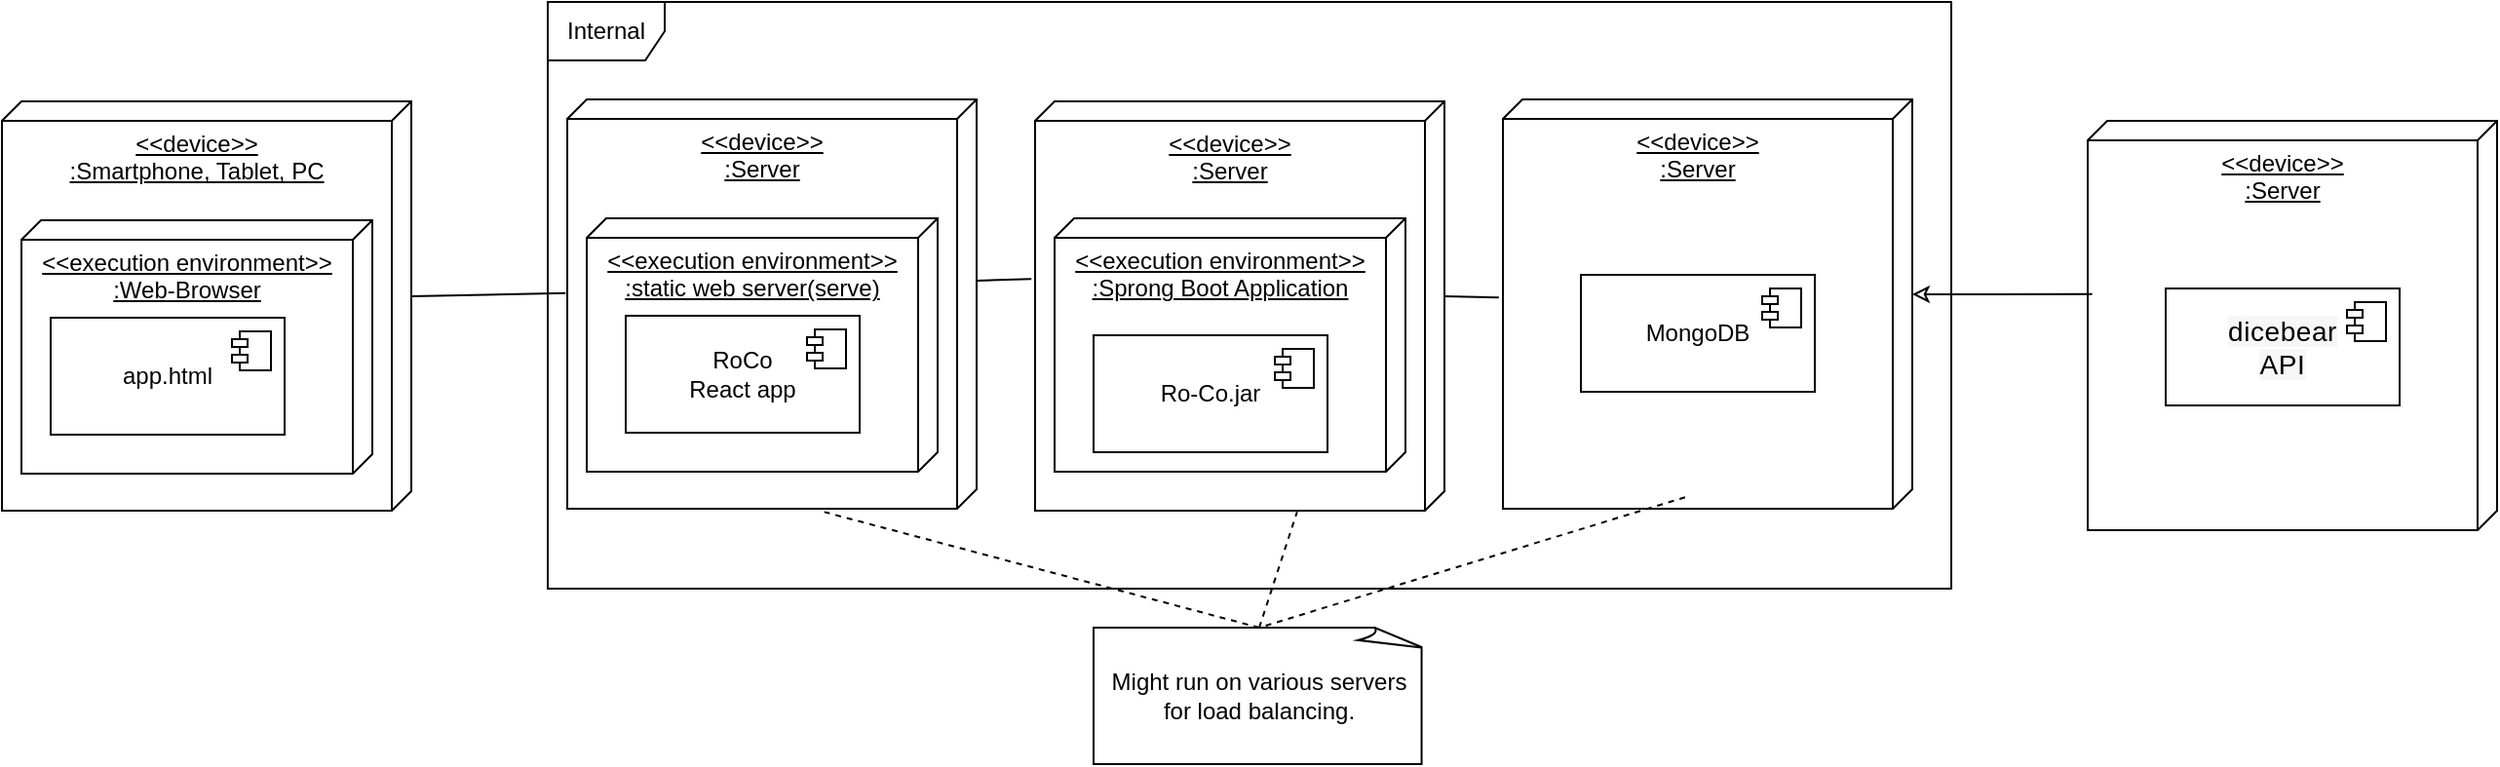 <mxfile version="27.1.6">
  <diagram name="Seite-1" id="WWnLsyigQAAQIWaR-GG6">
    <mxGraphModel dx="2592" dy="961" grid="1" gridSize="10" guides="1" tooltips="1" connect="1" arrows="1" fold="1" page="1" pageScale="1" pageWidth="827" pageHeight="1169" math="0" shadow="0">
      <root>
        <mxCell id="0" />
        <mxCell id="1" parent="0" />
        <mxCell id="mXy3kpWHTt3PuYFZWzsv-1" value="&amp;lt;&amp;lt;device&amp;gt;&amp;gt;&lt;br&gt;:Server" style="verticalAlign=top;align=center;spacingTop=8;spacingLeft=2;spacingRight=12;shape=cube;size=10;direction=south;fontStyle=4;html=1;whiteSpace=wrap;" vertex="1" parent="1">
          <mxGeometry x="110" y="70" width="210" height="210" as="geometry" />
        </mxCell>
        <mxCell id="mXy3kpWHTt3PuYFZWzsv-2" value="&amp;lt;&amp;lt;execution environment&amp;gt;&amp;gt;&lt;br&gt;:Sprong Boot Application" style="verticalAlign=top;align=center;spacingTop=8;spacingLeft=2;spacingRight=12;shape=cube;size=10;direction=south;fontStyle=4;html=1;whiteSpace=wrap;" vertex="1" parent="1">
          <mxGeometry x="120" y="130" width="180" height="130" as="geometry" />
        </mxCell>
        <mxCell id="mXy3kpWHTt3PuYFZWzsv-4" value="Ro-Co.jar" style="html=1;dropTarget=0;whiteSpace=wrap;" vertex="1" parent="1">
          <mxGeometry x="140" y="190" width="120" height="60" as="geometry" />
        </mxCell>
        <mxCell id="mXy3kpWHTt3PuYFZWzsv-5" value="" style="shape=module;jettyWidth=8;jettyHeight=4;" vertex="1" parent="mXy3kpWHTt3PuYFZWzsv-4">
          <mxGeometry x="1" width="20" height="20" relative="1" as="geometry">
            <mxPoint x="-27" y="7" as="offset" />
          </mxGeometry>
        </mxCell>
        <mxCell id="mXy3kpWHTt3PuYFZWzsv-6" value="&amp;lt;&amp;lt;device&amp;gt;&amp;gt;&lt;br&gt;:Server" style="verticalAlign=top;align=center;spacingTop=8;spacingLeft=2;spacingRight=12;shape=cube;size=10;direction=south;fontStyle=4;html=1;whiteSpace=wrap;" vertex="1" parent="1">
          <mxGeometry x="350" y="69" width="210" height="210" as="geometry" />
        </mxCell>
        <mxCell id="mXy3kpWHTt3PuYFZWzsv-7" value="MongoDB" style="html=1;dropTarget=0;whiteSpace=wrap;" vertex="1" parent="1">
          <mxGeometry x="390" y="159" width="120" height="60" as="geometry" />
        </mxCell>
        <mxCell id="mXy3kpWHTt3PuYFZWzsv-8" value="" style="shape=module;jettyWidth=8;jettyHeight=4;" vertex="1" parent="mXy3kpWHTt3PuYFZWzsv-7">
          <mxGeometry x="1" width="20" height="20" relative="1" as="geometry">
            <mxPoint x="-27" y="7" as="offset" />
          </mxGeometry>
        </mxCell>
        <mxCell id="mXy3kpWHTt3PuYFZWzsv-9" value="&amp;lt;&amp;lt;device&amp;gt;&amp;gt;&lt;br&gt;:Server" style="verticalAlign=top;align=center;spacingTop=8;spacingLeft=2;spacingRight=12;shape=cube;size=10;direction=south;fontStyle=4;html=1;whiteSpace=wrap;" vertex="1" parent="1">
          <mxGeometry x="-130" y="69" width="210" height="210" as="geometry" />
        </mxCell>
        <mxCell id="mXy3kpWHTt3PuYFZWzsv-10" value="&amp;lt;&amp;lt;execution environment&amp;gt;&amp;gt;&lt;br&gt;:&lt;span style=&quot;&quot; data-end=&quot;156&quot; data-start=&quot;135&quot;&gt;static web server(serve)&lt;/span&gt;" style="verticalAlign=top;align=center;spacingTop=8;spacingLeft=2;spacingRight=12;shape=cube;size=10;direction=south;fontStyle=4;html=1;whiteSpace=wrap;" vertex="1" parent="1">
          <mxGeometry x="-120" y="130" width="180" height="130" as="geometry" />
        </mxCell>
        <mxCell id="mXy3kpWHTt3PuYFZWzsv-11" value="&amp;lt;&amp;lt;device&amp;gt;&amp;gt;&lt;br&gt;:Smartphone, Tablet, PC" style="verticalAlign=top;align=center;spacingTop=8;spacingLeft=2;spacingRight=12;shape=cube;size=10;direction=south;fontStyle=4;html=1;whiteSpace=wrap;" vertex="1" parent="1">
          <mxGeometry x="-420" y="70" width="210" height="210" as="geometry" />
        </mxCell>
        <mxCell id="mXy3kpWHTt3PuYFZWzsv-12" value="&amp;lt;&amp;lt;execution environment&amp;gt;&amp;gt;&lt;br&gt;:Web-Browser" style="verticalAlign=top;align=center;spacingTop=8;spacingLeft=2;spacingRight=12;shape=cube;size=10;direction=south;fontStyle=4;html=1;whiteSpace=wrap;" vertex="1" parent="1">
          <mxGeometry x="-410" y="131" width="180" height="130" as="geometry" />
        </mxCell>
        <mxCell id="mXy3kpWHTt3PuYFZWzsv-13" value="app.html" style="html=1;dropTarget=0;whiteSpace=wrap;" vertex="1" parent="1">
          <mxGeometry x="-395" y="181" width="120" height="60" as="geometry" />
        </mxCell>
        <mxCell id="mXy3kpWHTt3PuYFZWzsv-14" value="" style="shape=module;jettyWidth=8;jettyHeight=4;" vertex="1" parent="mXy3kpWHTt3PuYFZWzsv-13">
          <mxGeometry x="1" width="20" height="20" relative="1" as="geometry">
            <mxPoint x="-27" y="7" as="offset" />
          </mxGeometry>
        </mxCell>
        <mxCell id="mXy3kpWHTt3PuYFZWzsv-16" style="rounded=0;orthogonalLoop=1;jettySize=auto;html=1;exitX=0;exitY=0;exitDx=100;exitDy=0;exitPerimeter=0;entryX=0.473;entryY=1.004;entryDx=0;entryDy=0;entryPerimeter=0;endArrow=none;startFill=0;" edge="1" parent="1" source="mXy3kpWHTt3PuYFZWzsv-11" target="mXy3kpWHTt3PuYFZWzsv-9">
          <mxGeometry relative="1" as="geometry" />
        </mxCell>
        <mxCell id="mXy3kpWHTt3PuYFZWzsv-17" style="rounded=0;orthogonalLoop=1;jettySize=auto;html=1;exitX=0.443;exitY=0;exitDx=0;exitDy=0;exitPerimeter=0;entryX=0.434;entryY=1.009;entryDx=0;entryDy=0;entryPerimeter=0;endArrow=none;startFill=0;" edge="1" parent="1" source="mXy3kpWHTt3PuYFZWzsv-9" target="mXy3kpWHTt3PuYFZWzsv-1">
          <mxGeometry relative="1" as="geometry">
            <mxPoint x="-130" y="181" as="sourcePoint" />
            <mxPoint x="-106" y="180" as="targetPoint" />
          </mxGeometry>
        </mxCell>
        <mxCell id="mXy3kpWHTt3PuYFZWzsv-18" style="rounded=0;orthogonalLoop=1;jettySize=auto;html=1;exitX=0;exitY=0;exitDx=100;exitDy=0;exitPerimeter=0;entryX=0.484;entryY=1.01;entryDx=0;entryDy=0;entryPerimeter=0;endArrow=none;startFill=0;" edge="1" parent="1" source="mXy3kpWHTt3PuYFZWzsv-1" target="mXy3kpWHTt3PuYFZWzsv-6">
          <mxGeometry relative="1" as="geometry">
            <mxPoint x="100" y="191" as="sourcePoint" />
            <mxPoint x="128" y="190" as="targetPoint" />
          </mxGeometry>
        </mxCell>
        <mxCell id="mXy3kpWHTt3PuYFZWzsv-19" value="Might run on various servers for load balancing." style="whiteSpace=wrap;html=1;shape=mxgraph.basic.document" vertex="1" parent="1">
          <mxGeometry x="140" y="340" width="170" height="70" as="geometry" />
        </mxCell>
        <mxCell id="mXy3kpWHTt3PuYFZWzsv-20" style="rounded=0;orthogonalLoop=1;jettySize=auto;html=1;exitX=0.5;exitY=0;exitDx=0;exitDy=0;exitPerimeter=0;entryX=1.003;entryY=0.36;entryDx=0;entryDy=0;entryPerimeter=0;dashed=1;endArrow=none;startFill=0;" edge="1" parent="1" source="mXy3kpWHTt3PuYFZWzsv-19" target="mXy3kpWHTt3PuYFZWzsv-1">
          <mxGeometry relative="1" as="geometry" />
        </mxCell>
        <mxCell id="mXy3kpWHTt3PuYFZWzsv-21" style="rounded=0;orthogonalLoop=1;jettySize=auto;html=1;exitX=0.972;exitY=0.555;exitDx=0;exitDy=0;exitPerimeter=0;entryX=0.5;entryY=0;entryDx=0;entryDy=0;entryPerimeter=0;dashed=1;endArrow=none;startFill=0;" edge="1" parent="1" source="mXy3kpWHTt3PuYFZWzsv-6" target="mXy3kpWHTt3PuYFZWzsv-19">
          <mxGeometry relative="1" as="geometry">
            <mxPoint x="751" y="349" as="sourcePoint" />
            <mxPoint x="630" y="290" as="targetPoint" />
          </mxGeometry>
        </mxCell>
        <mxCell id="mXy3kpWHTt3PuYFZWzsv-22" style="rounded=0;orthogonalLoop=1;jettySize=auto;html=1;exitX=0.5;exitY=0;exitDx=0;exitDy=0;exitPerimeter=0;entryX=1.008;entryY=0.372;entryDx=0;entryDy=0;entryPerimeter=0;dashed=1;endArrow=none;startFill=0;" edge="1" parent="1" source="mXy3kpWHTt3PuYFZWzsv-19" target="mXy3kpWHTt3PuYFZWzsv-9">
          <mxGeometry relative="1" as="geometry">
            <mxPoint x="488" y="360" as="sourcePoint" />
            <mxPoint x="410" y="427" as="targetPoint" />
          </mxGeometry>
        </mxCell>
        <mxCell id="mXy3kpWHTt3PuYFZWzsv-23" value="RoCo&lt;br&gt;React app" style="html=1;dropTarget=0;whiteSpace=wrap;" vertex="1" parent="1">
          <mxGeometry x="-100" y="180" width="120" height="60" as="geometry" />
        </mxCell>
        <mxCell id="mXy3kpWHTt3PuYFZWzsv-24" value="" style="shape=module;jettyWidth=8;jettyHeight=4;" vertex="1" parent="mXy3kpWHTt3PuYFZWzsv-23">
          <mxGeometry x="1" width="20" height="20" relative="1" as="geometry">
            <mxPoint x="-27" y="7" as="offset" />
          </mxGeometry>
        </mxCell>
        <mxCell id="mXy3kpWHTt3PuYFZWzsv-25" value="&amp;lt;&amp;lt;device&amp;gt;&amp;gt;&lt;br&gt;:Server" style="verticalAlign=top;align=center;spacingTop=8;spacingLeft=2;spacingRight=12;shape=cube;size=10;direction=south;fontStyle=4;html=1;whiteSpace=wrap;" vertex="1" parent="1">
          <mxGeometry x="650" y="80" width="210" height="210" as="geometry" />
        </mxCell>
        <mxCell id="mXy3kpWHTt3PuYFZWzsv-27" value="Internal" style="shape=umlFrame;whiteSpace=wrap;html=1;pointerEvents=0;" vertex="1" parent="1">
          <mxGeometry x="-140" y="19" width="720" height="301" as="geometry" />
        </mxCell>
        <mxCell id="mXy3kpWHTt3PuYFZWzsv-28" value="&lt;div&gt;&lt;span style=&quot;font-size: 14px; letter-spacing: 0.286px; text-align: left; white-space: pre; background-color: rgb(247, 247, 247);&quot;&gt;&lt;font style=&quot;color: rgb(0, 0, 0);&quot; face=&quot;Helvetica&quot;&gt;dicebear&lt;br&gt;API&lt;/font&gt;&lt;/span&gt;&lt;/div&gt;" style="html=1;dropTarget=0;whiteSpace=wrap;" vertex="1" parent="1">
          <mxGeometry x="690" y="166" width="120" height="60" as="geometry" />
        </mxCell>
        <mxCell id="mXy3kpWHTt3PuYFZWzsv-29" value="" style="shape=module;jettyWidth=8;jettyHeight=4;" vertex="1" parent="mXy3kpWHTt3PuYFZWzsv-28">
          <mxGeometry x="1" width="20" height="20" relative="1" as="geometry">
            <mxPoint x="-27" y="7" as="offset" />
          </mxGeometry>
        </mxCell>
        <mxCell id="mXy3kpWHTt3PuYFZWzsv-30" style="edgeStyle=orthogonalEdgeStyle;rounded=0;orthogonalLoop=1;jettySize=auto;html=1;exitX=0;exitY=0;exitDx=100;exitDy=0;exitPerimeter=0;entryX=0.423;entryY=0.989;entryDx=0;entryDy=0;entryPerimeter=0;endArrow=none;endFill=1;startArrow=classic;startFill=0;" edge="1" parent="1" source="mXy3kpWHTt3PuYFZWzsv-6" target="mXy3kpWHTt3PuYFZWzsv-25">
          <mxGeometry relative="1" as="geometry" />
        </mxCell>
      </root>
    </mxGraphModel>
  </diagram>
</mxfile>
